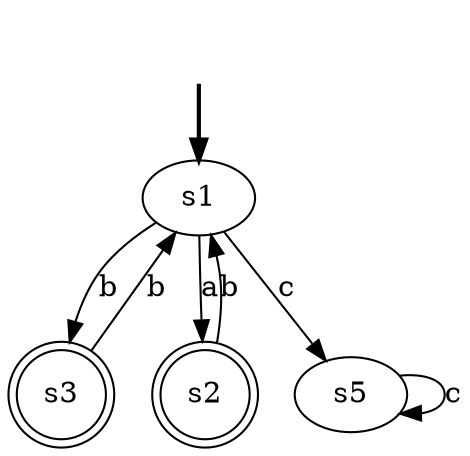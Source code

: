 digraph {
	fake [style=invisible]
	s3 [shape=doublecircle]
	s2 [shape=doublecircle]
	s1 [root=true]
	s5
	fake -> s1 [style=bold]
	s3 -> s1 [label=b]
	s2 -> s1 [label=b]
	s5 -> s5 [label=c]
	s1 -> s3 [label=b]
	s1 -> s2 [label=a]
	s1 -> s5 [label=c]
}

